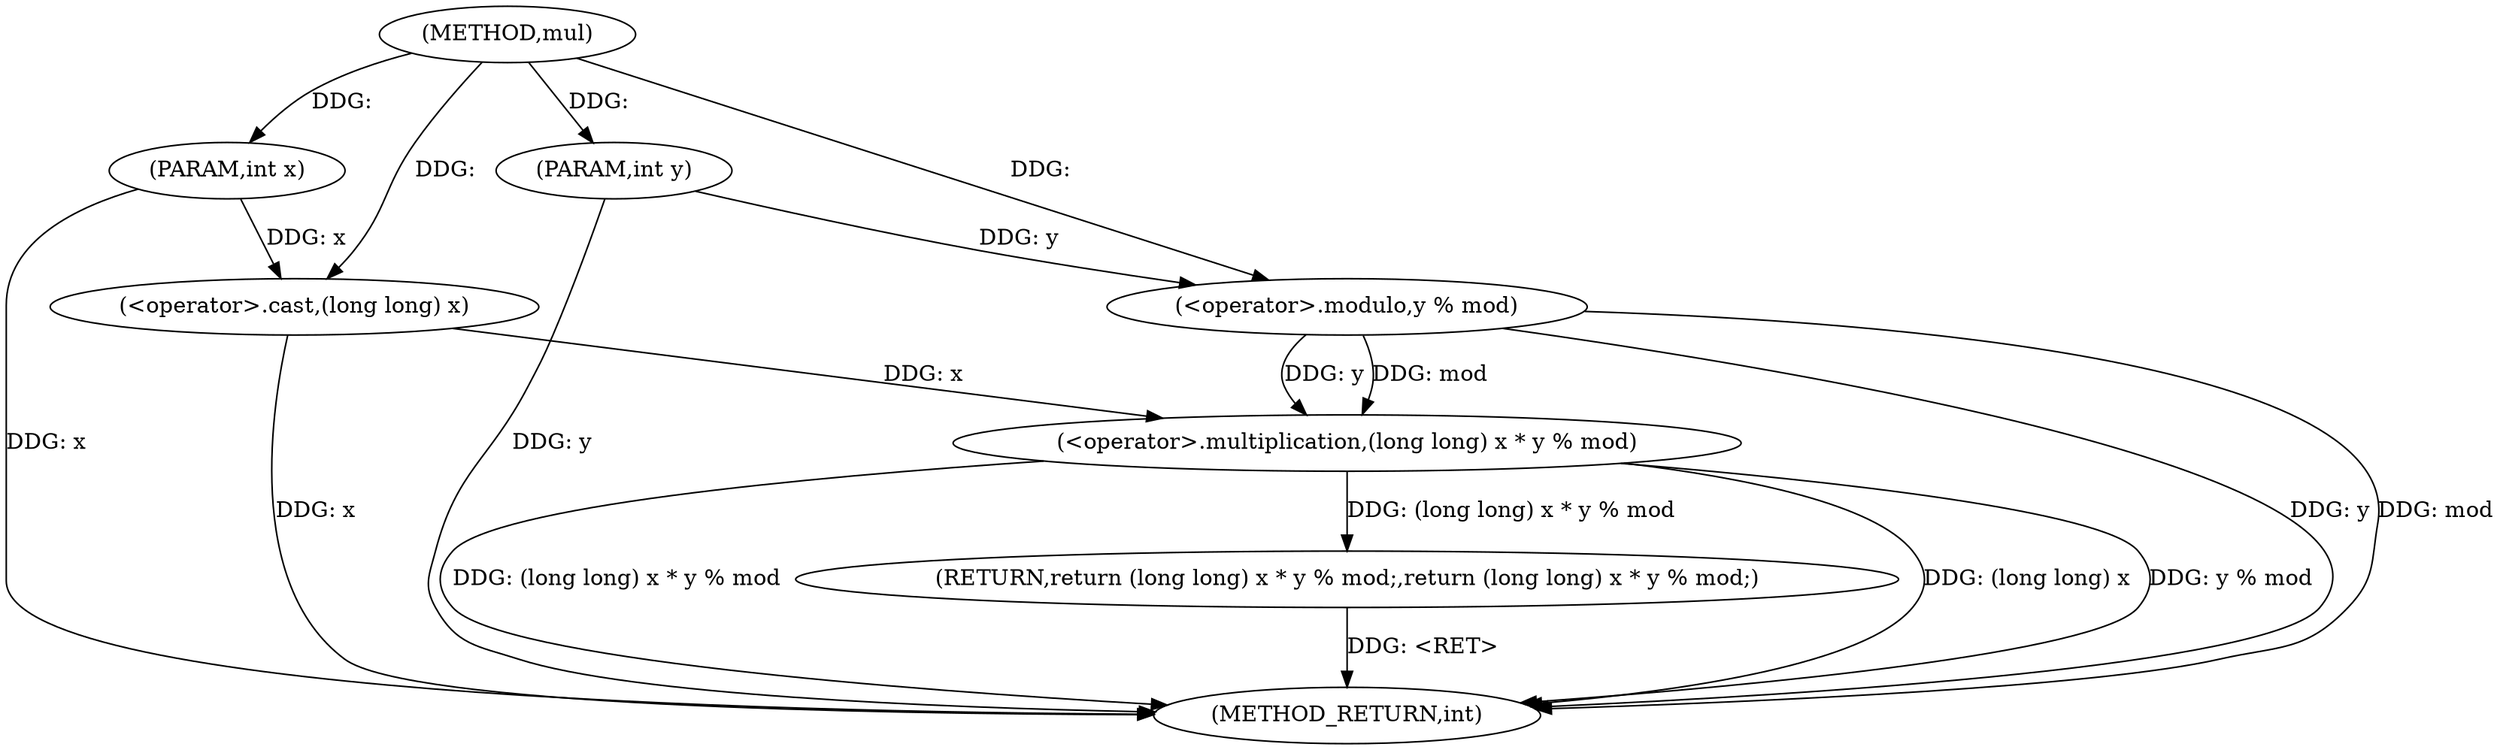 digraph "mul" {  
"1000152" [label = "(METHOD,mul)" ]
"1000164" [label = "(METHOD_RETURN,int)" ]
"1000153" [label = "(PARAM,int x)" ]
"1000154" [label = "(PARAM,int y)" ]
"1000156" [label = "(RETURN,return (long long) x * y % mod;,return (long long) x * y % mod;)" ]
"1000157" [label = "(<operator>.multiplication,(long long) x * y % mod)" ]
"1000158" [label = "(<operator>.cast,(long long) x)" ]
"1000161" [label = "(<operator>.modulo,y % mod)" ]
  "1000156" -> "1000164"  [ label = "DDG: <RET>"] 
  "1000153" -> "1000164"  [ label = "DDG: x"] 
  "1000154" -> "1000164"  [ label = "DDG: y"] 
  "1000158" -> "1000164"  [ label = "DDG: x"] 
  "1000157" -> "1000164"  [ label = "DDG: (long long) x"] 
  "1000161" -> "1000164"  [ label = "DDG: y"] 
  "1000157" -> "1000164"  [ label = "DDG: y % mod"] 
  "1000157" -> "1000164"  [ label = "DDG: (long long) x * y % mod"] 
  "1000161" -> "1000164"  [ label = "DDG: mod"] 
  "1000152" -> "1000153"  [ label = "DDG: "] 
  "1000152" -> "1000154"  [ label = "DDG: "] 
  "1000157" -> "1000156"  [ label = "DDG: (long long) x * y % mod"] 
  "1000158" -> "1000157"  [ label = "DDG: x"] 
  "1000161" -> "1000157"  [ label = "DDG: mod"] 
  "1000161" -> "1000157"  [ label = "DDG: y"] 
  "1000153" -> "1000158"  [ label = "DDG: x"] 
  "1000152" -> "1000158"  [ label = "DDG: "] 
  "1000154" -> "1000161"  [ label = "DDG: y"] 
  "1000152" -> "1000161"  [ label = "DDG: "] 
}
